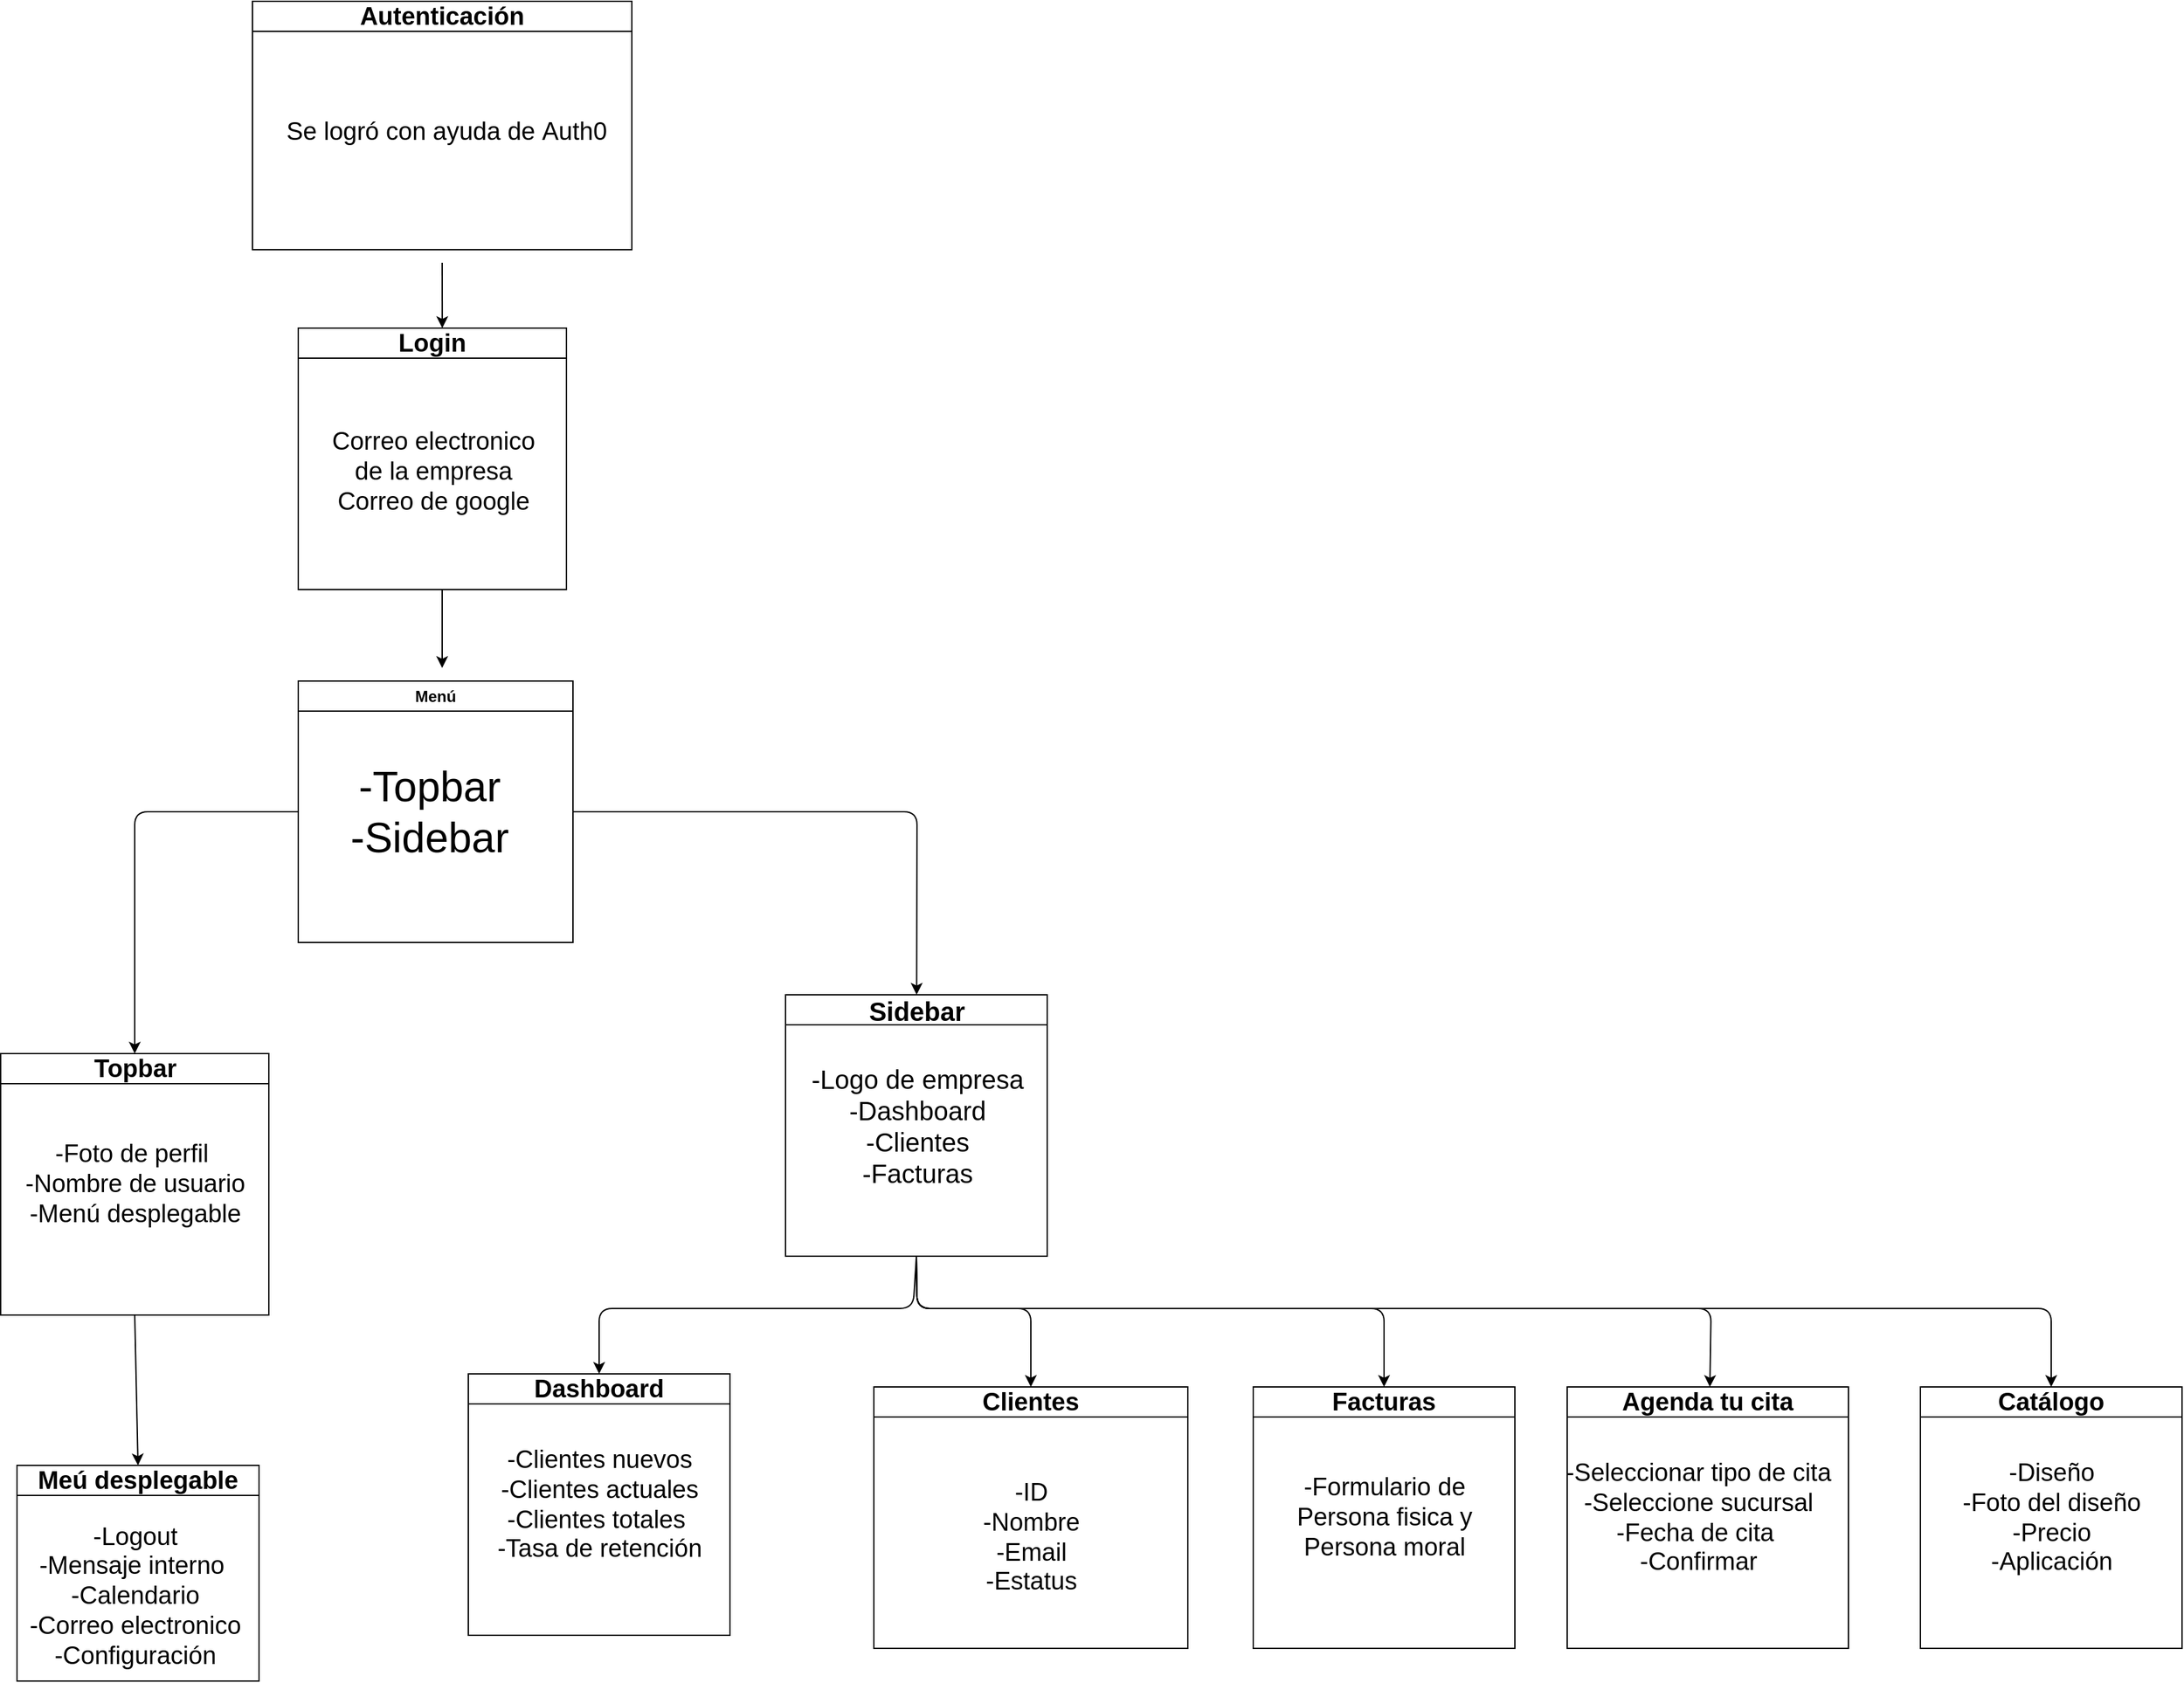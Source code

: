 <mxfile>
    <diagram id="K4GlcYsA9RCrxZtkwAcW" name="Page-1">
        <mxGraphModel dx="2309" dy="2200" grid="1" gridSize="10" guides="1" tooltips="1" connect="1" arrows="1" fold="1" page="1" pageScale="1" pageWidth="850" pageHeight="1100" math="0" shadow="0">
            <root>
                <mxCell id="0"/>
                <mxCell id="1" parent="0"/>
                <mxCell id="8" style="edgeStyle=none;html=1;exitX=1;exitY=0.5;exitDx=0;exitDy=0;fontSize=20;" parent="1" source="4" target="7" edge="1">
                    <mxGeometry relative="1" as="geometry">
                        <Array as="points">
                            <mxPoint x="1213" y="-80"/>
                        </Array>
                    </mxGeometry>
                </mxCell>
                <mxCell id="18" style="edgeStyle=none;html=1;entryX=0.5;entryY=0;entryDx=0;entryDy=0;fontSize=19;exitX=0;exitY=0.5;exitDx=0;exitDy=0;" parent="1" source="4" target="16" edge="1">
                    <mxGeometry relative="1" as="geometry">
                        <mxPoint x="510" y="50" as="sourcePoint"/>
                        <Array as="points">
                            <mxPoint x="615" y="-80"/>
                        </Array>
                    </mxGeometry>
                </mxCell>
                <mxCell id="4" value="Menú" style="swimlane;whiteSpace=wrap;html=1;" parent="1" vertex="1">
                    <mxGeometry x="740" y="-180" width="210" height="200" as="geometry"/>
                </mxCell>
                <mxCell id="6" value="-Topbar&lt;br style=&quot;font-size: 32px;&quot;&gt;-Sidebar" style="text;html=1;align=center;verticalAlign=middle;resizable=0;points=[];autosize=1;strokeColor=none;fillColor=none;fontSize=32;" parent="4" vertex="1">
                    <mxGeometry x="30" y="55" width="140" height="90" as="geometry"/>
                </mxCell>
                <mxCell id="27" style="edgeStyle=none;html=1;exitX=0.5;exitY=1;exitDx=0;exitDy=0;entryX=0.5;entryY=0;entryDx=0;entryDy=0;fontSize=19;" parent="1" source="7" edge="1" target="26">
                    <mxGeometry relative="1" as="geometry">
                        <mxPoint x="990" y="360" as="targetPoint"/>
                        <Array as="points">
                            <mxPoint x="1210" y="300"/>
                            <mxPoint x="970" y="300"/>
                        </Array>
                    </mxGeometry>
                </mxCell>
                <mxCell id="29" style="edgeStyle=none;html=1;exitX=0.5;exitY=1;exitDx=0;exitDy=0;fontSize=19;" parent="1" source="7" target="28" edge="1">
                    <mxGeometry relative="1" as="geometry">
                        <mxPoint x="1290" y="280.0" as="targetPoint"/>
                        <Array as="points">
                            <mxPoint x="1213" y="300"/>
                            <mxPoint x="1300" y="300"/>
                        </Array>
                    </mxGeometry>
                </mxCell>
                <mxCell id="50" style="edgeStyle=none;html=1;exitX=0.5;exitY=1;exitDx=0;exitDy=0;entryX=0.5;entryY=0;entryDx=0;entryDy=0;" parent="1" source="7" target="48" edge="1">
                    <mxGeometry relative="1" as="geometry">
                        <Array as="points">
                            <mxPoint x="1213" y="300"/>
                            <mxPoint x="1570" y="300"/>
                        </Array>
                    </mxGeometry>
                </mxCell>
                <mxCell id="53" style="edgeStyle=none;html=1;exitX=0.5;exitY=1;exitDx=0;exitDy=0;" parent="1" source="7" target="51" edge="1">
                    <mxGeometry relative="1" as="geometry">
                        <Array as="points">
                            <mxPoint x="1213" y="300"/>
                            <mxPoint x="1820" y="300"/>
                        </Array>
                    </mxGeometry>
                </mxCell>
                <mxCell id="7" value="Sidebar" style="swimlane;whiteSpace=wrap;html=1;fontSize=20;" parent="1" vertex="1">
                    <mxGeometry x="1112.5" y="60" width="200" height="200" as="geometry"/>
                </mxCell>
                <mxCell id="9" value="-Logo de empresa&lt;br&gt;-Dashboard&lt;br&gt;-Clientes&lt;br&gt;-Facturas" style="text;html=1;align=center;verticalAlign=middle;resizable=0;points=[];autosize=1;strokeColor=none;fillColor=none;fontSize=20;" parent="7" vertex="1">
                    <mxGeometry x="5" y="45" width="190" height="110" as="geometry"/>
                </mxCell>
                <mxCell id="25" style="edgeStyle=none;html=1;exitX=0.5;exitY=1;exitDx=0;exitDy=0;entryX=0.5;entryY=0;entryDx=0;entryDy=0;fontSize=19;" parent="1" source="16" target="23" edge="1">
                    <mxGeometry relative="1" as="geometry"/>
                </mxCell>
                <mxCell id="16" value="Topbar" style="swimlane;whiteSpace=wrap;html=1;fontSize=19;" parent="1" vertex="1">
                    <mxGeometry x="512.5" y="105" width="205" height="200" as="geometry"/>
                </mxCell>
                <mxCell id="17" value="-Foto de perfil&amp;nbsp;&lt;br&gt;-Nombre de usuario&lt;br&gt;-Menú desplegable" style="text;html=1;align=center;verticalAlign=middle;resizable=0;points=[];autosize=1;strokeColor=none;fillColor=none;fontSize=19;" parent="16" vertex="1">
                    <mxGeometry x="7.5" y="60" width="190" height="80" as="geometry"/>
                </mxCell>
                <mxCell id="23" value="Meú desplegable" style="swimlane;whiteSpace=wrap;html=1;fontSize=19;" parent="1" vertex="1">
                    <mxGeometry x="525" y="420" width="185" height="165" as="geometry"/>
                </mxCell>
                <mxCell id="24" value="-Logout&lt;br&gt;-Mensaje interno&amp;nbsp;&lt;br&gt;-Calendario&lt;br&gt;-Correo electronico&lt;br&gt;-Configuración" style="text;html=1;align=center;verticalAlign=middle;resizable=0;points=[];autosize=1;strokeColor=none;fillColor=none;fontSize=19;" parent="23" vertex="1">
                    <mxGeometry x="-5" y="35" width="190" height="130" as="geometry"/>
                </mxCell>
                <mxCell id="26" value="Dashboard" style="swimlane;whiteSpace=wrap;html=1;fontSize=19;" parent="1" vertex="1">
                    <mxGeometry x="870" y="350" width="200" height="200" as="geometry"/>
                </mxCell>
                <mxCell id="30" value="-Clientes nuevos&lt;br&gt;-Clientes actuales&lt;br&gt;-Clientes totales&amp;nbsp;&lt;br&gt;-Tasa de retención" style="text;html=1;align=center;verticalAlign=middle;resizable=0;points=[];autosize=1;strokeColor=none;fillColor=none;fontSize=19;" parent="26" vertex="1">
                    <mxGeometry x="10" y="50" width="180" height="100" as="geometry"/>
                </mxCell>
                <mxCell id="28" value="Clientes" style="swimlane;whiteSpace=wrap;html=1;fontSize=19;" parent="1" vertex="1">
                    <mxGeometry x="1180" y="360" width="240" height="200" as="geometry"/>
                </mxCell>
                <mxCell id="31" value="-ID&lt;br&gt;-Nombre&lt;br&gt;-Email&lt;br&gt;-Estatus" style="text;html=1;align=center;verticalAlign=middle;resizable=0;points=[];autosize=1;strokeColor=none;fillColor=none;fontSize=19;" parent="28" vertex="1">
                    <mxGeometry x="70" y="65" width="100" height="100" as="geometry"/>
                </mxCell>
                <mxCell id="41" style="edgeStyle=none;html=1;fontSize=19;entryX=0.537;entryY=0;entryDx=0;entryDy=0;entryPerimeter=0;" parent="1" target="37" edge="1">
                    <mxGeometry relative="1" as="geometry">
                        <mxPoint x="627.5" y="-370" as="targetPoint"/>
                        <mxPoint x="850" y="-500" as="sourcePoint"/>
                    </mxGeometry>
                </mxCell>
                <mxCell id="33" value="Autenticación" style="swimlane;whiteSpace=wrap;html=1;fontSize=19;" parent="1" vertex="1">
                    <mxGeometry x="705" y="-700" width="290" height="190" as="geometry"/>
                </mxCell>
                <mxCell id="35" value="Se logró con ayuda de&amp;nbsp;Auth0" style="text;html=1;align=center;verticalAlign=middle;resizable=0;points=[];autosize=1;strokeColor=none;fillColor=none;fontSize=19;" parent="33" vertex="1">
                    <mxGeometry x="12.5" y="80" width="270" height="40" as="geometry"/>
                </mxCell>
                <mxCell id="42" style="edgeStyle=none;html=1;fontSize=19;" parent="1" edge="1">
                    <mxGeometry relative="1" as="geometry">
                        <mxPoint x="850" y="-250" as="sourcePoint"/>
                        <mxPoint x="850" y="-190" as="targetPoint"/>
                    </mxGeometry>
                </mxCell>
                <mxCell id="37" value="Login" style="swimlane;whiteSpace=wrap;html=1;fontSize=19;" parent="1" vertex="1">
                    <mxGeometry x="740" y="-450" width="205" height="200" as="geometry"/>
                </mxCell>
                <mxCell id="39" value="Correo electronico &lt;br&gt;de la empresa&lt;br&gt;Correo de google" style="text;html=1;align=center;verticalAlign=middle;resizable=0;points=[];autosize=1;strokeColor=none;fillColor=none;fontSize=19;" parent="37" vertex="1">
                    <mxGeometry x="12.5" y="70" width="180" height="80" as="geometry"/>
                </mxCell>
                <mxCell id="48" value="Facturas" style="swimlane;whiteSpace=wrap;html=1;fontSize=19;" parent="1" vertex="1">
                    <mxGeometry x="1470" y="360" width="200" height="200" as="geometry"/>
                </mxCell>
                <mxCell id="49" value="-Formulario de&lt;br&gt;Persona fisica y&lt;br&gt;Persona moral" style="text;html=1;align=center;verticalAlign=middle;resizable=0;points=[];autosize=1;strokeColor=none;fillColor=none;fontSize=19;" parent="48" vertex="1">
                    <mxGeometry x="20" y="60" width="160" height="80" as="geometry"/>
                </mxCell>
                <mxCell id="51" value="Agenda tu cita" style="swimlane;whiteSpace=wrap;html=1;fontSize=19;" parent="1" vertex="1">
                    <mxGeometry x="1710" y="360" width="215" height="200" as="geometry"/>
                </mxCell>
                <mxCell id="52" value="-Seleccionar tipo de cita&lt;br&gt;-Seleccione sucursal&lt;br&gt;-Fecha de cita&amp;nbsp;&lt;br&gt;-Confirmar" style="text;html=1;align=center;verticalAlign=middle;resizable=0;points=[];autosize=1;strokeColor=none;fillColor=none;fontSize=19;" parent="51" vertex="1">
                    <mxGeometry x="-15" y="50" width="230" height="100" as="geometry"/>
                </mxCell>
                <mxCell id="54" value="Catálogo" style="swimlane;whiteSpace=wrap;html=1;fontSize=19;" parent="1" vertex="1">
                    <mxGeometry x="1980" y="360" width="200" height="200" as="geometry"/>
                </mxCell>
                <mxCell id="55" value="-Diseño&lt;br&gt;-Foto del diseño&lt;br&gt;-Precio&lt;br&gt;-Aplicación" style="text;html=1;align=center;verticalAlign=middle;resizable=0;points=[];autosize=1;strokeColor=none;fillColor=none;fontSize=19;" parent="54" vertex="1">
                    <mxGeometry x="20" y="50" width="160" height="100" as="geometry"/>
                </mxCell>
                <mxCell id="56" style="edgeStyle=none;html=1;exitX=0.5;exitY=1;exitDx=0;exitDy=0;entryX=0.5;entryY=0;entryDx=0;entryDy=0;" parent="1" source="7" target="54" edge="1">
                    <mxGeometry relative="1" as="geometry">
                        <Array as="points">
                            <mxPoint x="1213" y="300"/>
                            <mxPoint x="2080" y="300"/>
                        </Array>
                    </mxGeometry>
                </mxCell>
            </root>
        </mxGraphModel>
    </diagram>
</mxfile>
